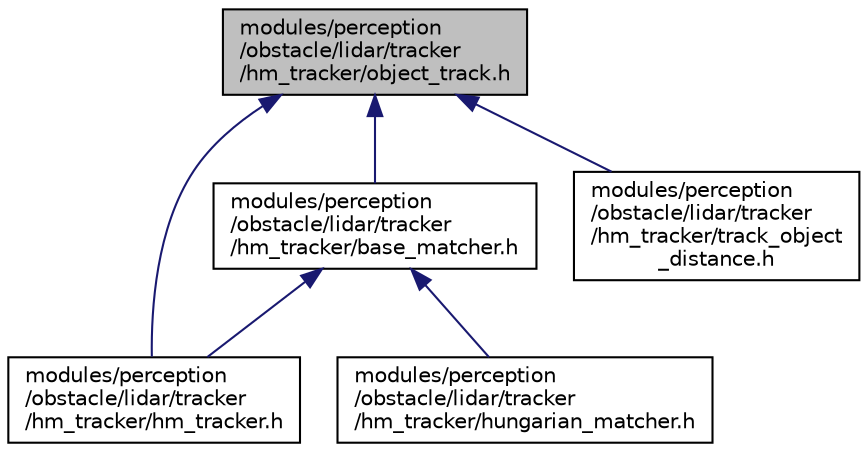 digraph "modules/perception/obstacle/lidar/tracker/hm_tracker/object_track.h"
{
  edge [fontname="Helvetica",fontsize="10",labelfontname="Helvetica",labelfontsize="10"];
  node [fontname="Helvetica",fontsize="10",shape=record];
  Node29 [label="modules/perception\l/obstacle/lidar/tracker\l/hm_tracker/object_track.h",height=0.2,width=0.4,color="black", fillcolor="grey75", style="filled", fontcolor="black"];
  Node29 -> Node30 [dir="back",color="midnightblue",fontsize="10",style="solid",fontname="Helvetica"];
  Node30 [label="modules/perception\l/obstacle/lidar/tracker\l/hm_tracker/base_matcher.h",height=0.2,width=0.4,color="black", fillcolor="white", style="filled",URL="$base__matcher_8h.html"];
  Node30 -> Node31 [dir="back",color="midnightblue",fontsize="10",style="solid",fontname="Helvetica"];
  Node31 [label="modules/perception\l/obstacle/lidar/tracker\l/hm_tracker/hm_tracker.h",height=0.2,width=0.4,color="black", fillcolor="white", style="filled",URL="$hm__tracker_8h.html"];
  Node30 -> Node32 [dir="back",color="midnightblue",fontsize="10",style="solid",fontname="Helvetica"];
  Node32 [label="modules/perception\l/obstacle/lidar/tracker\l/hm_tracker/hungarian_matcher.h",height=0.2,width=0.4,color="black", fillcolor="white", style="filled",URL="$hungarian__matcher_8h.html"];
  Node29 -> Node31 [dir="back",color="midnightblue",fontsize="10",style="solid",fontname="Helvetica"];
  Node29 -> Node33 [dir="back",color="midnightblue",fontsize="10",style="solid",fontname="Helvetica"];
  Node33 [label="modules/perception\l/obstacle/lidar/tracker\l/hm_tracker/track_object\l_distance.h",height=0.2,width=0.4,color="black", fillcolor="white", style="filled",URL="$track__object__distance_8h.html"];
}
